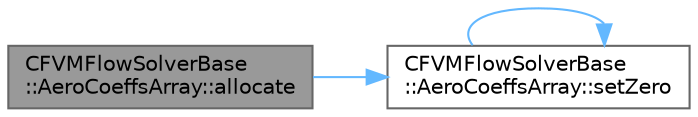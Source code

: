 digraph "CFVMFlowSolverBase::AeroCoeffsArray::allocate"
{
 // LATEX_PDF_SIZE
  bgcolor="transparent";
  edge [fontname=Helvetica,fontsize=10,labelfontname=Helvetica,labelfontsize=10];
  node [fontname=Helvetica,fontsize=10,shape=box,height=0.2,width=0.4];
  rankdir="LR";
  Node1 [id="Node000001",label="CFVMFlowSolverBase\l::AeroCoeffsArray::allocate",height=0.2,width=0.4,color="gray40", fillcolor="grey60", style="filled", fontcolor="black",tooltip="Allocates arrays."];
  Node1 -> Node2 [id="edge1_Node000001_Node000002",color="steelblue1",style="solid",tooltip=" "];
  Node2 [id="Node000002",label="CFVMFlowSolverBase\l::AeroCoeffsArray::setZero",height=0.2,width=0.4,color="grey40", fillcolor="white", style="filled",URL="$structCFVMFlowSolverBase_1_1AeroCoeffsArray.html#a7dacad8ef44a76022b4eac2cbecf5d7b",tooltip=" "];
  Node2 -> Node2 [id="edge2_Node000002_Node000002",color="steelblue1",style="solid",tooltip=" "];
}
